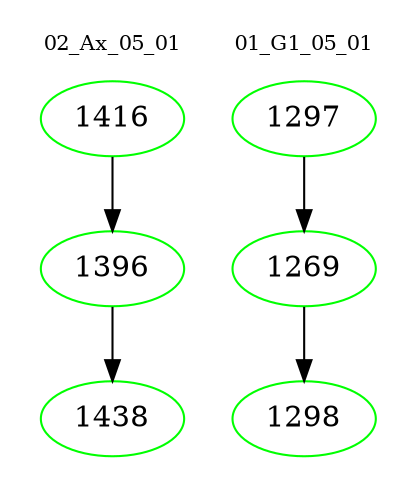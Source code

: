digraph{
subgraph cluster_0 {
color = white
label = "02_Ax_05_01";
fontsize=10;
T0_1416 [label="1416", color="green"]
T0_1416 -> T0_1396 [color="black"]
T0_1396 [label="1396", color="green"]
T0_1396 -> T0_1438 [color="black"]
T0_1438 [label="1438", color="green"]
}
subgraph cluster_1 {
color = white
label = "01_G1_05_01";
fontsize=10;
T1_1297 [label="1297", color="green"]
T1_1297 -> T1_1269 [color="black"]
T1_1269 [label="1269", color="green"]
T1_1269 -> T1_1298 [color="black"]
T1_1298 [label="1298", color="green"]
}
}
